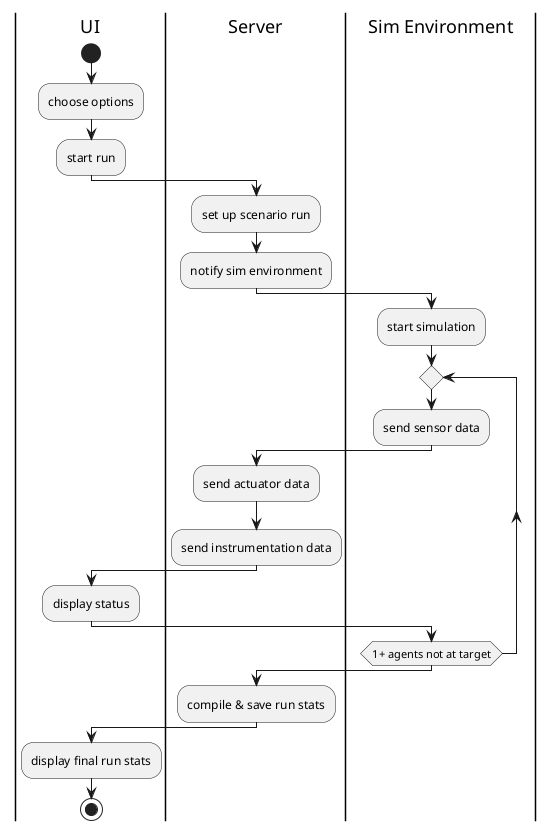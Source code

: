 @startuml
'https://plantuml.com/activity-diagram-beta

|UI|
start
:choose options;
:start run;
|Server|
:set up scenario run;
:notify sim environment;
|Sim Environment|
:start simulation;

repeat
    :send sensor data;
    |Server|
    :send actuator data;
    :send instrumentation data;
    |UI|
    :display status;
    |Sim Environment|
repeat while (1+ agents not at target)

|Server|
:compile & save run stats;

|UI|
:display final run stats;

stop

@enduml
